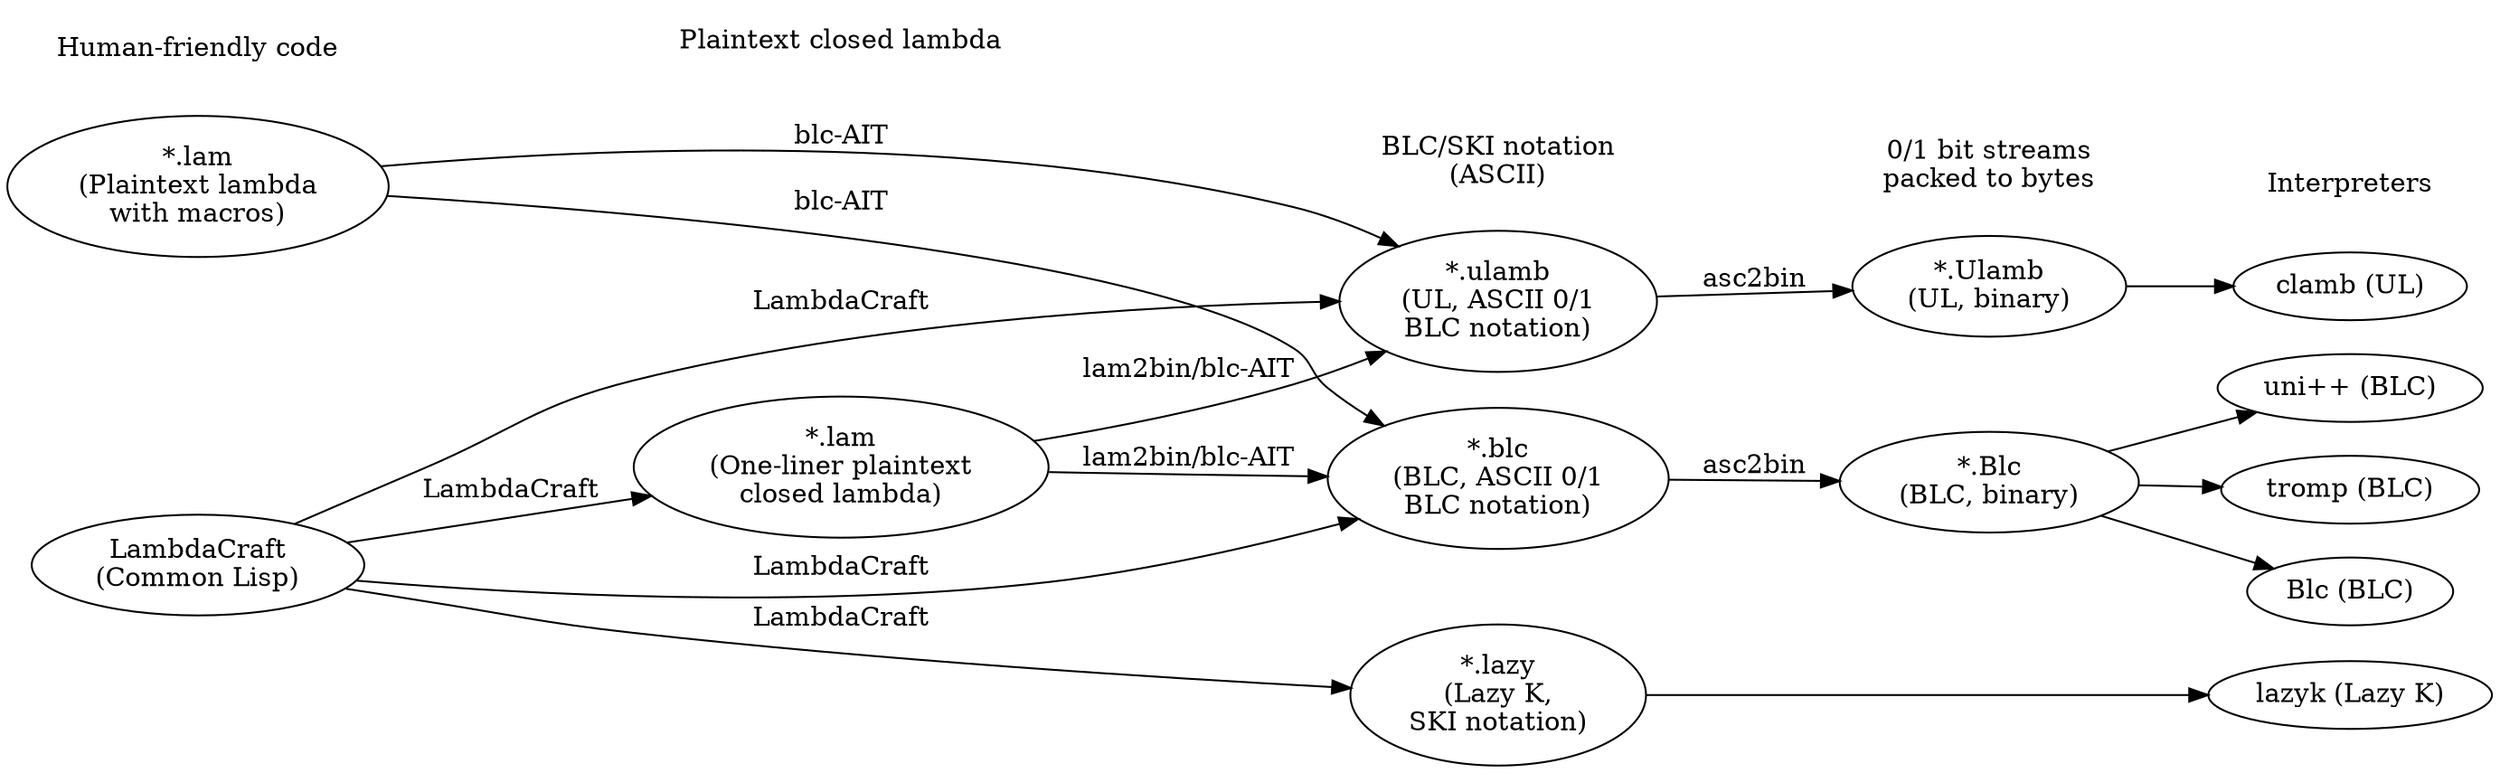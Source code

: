 digraph G {
    rankdir=LR
    {
        rank = same;
        lambdacraft [label="LambdaCraft\n(Common Lisp)"]
        lam [label="*.lam\n(Plaintext lambda\nwith macros)"]
        __l1 [label="Human-friendly code" shape="plaintext"]
    }

    {        
        rank = same;
        lam_oneline [label="*.lam\n(One-liner plaintext\nclosed lambda)"]
        __l2 [label="Plaintext closed lambda" shape="plaintext"]
    }

    {
        rank = same;
        blc [label="*.blc\n(BLC, ASCII 0/1\nBLC notation)"]
        ulamb [label="*.ulamb\n(UL, ASCII 0/1\nBLC notation)"]
        lazy [label="*.lazy\n(Lazy K,\nSKI notation)"]
        __l3 [label="BLC/SKI notation\n(ASCII)" shape="plaintext"]
    }

    {
        rank = same;
        Blc [label="*.Blc\n(BLC, binary)"]
        Ulamb [label="*.Ulamb\n(UL, binary)"]
        __l4 [label="0/1 bit streams\npacked to bytes" shape="plaintext"]
    }

    {
        rank = same;
        Blc_interpreter [label="Blc (BLC)"]
        unipp [label="uni++ (BLC)"]
        tromp [label="tromp (BLC)"]
        clamb [label="clamb (UL)"]
        lazyk [label="lazyk (Lazy K)"]
        __l5 [label="Interpreters" shape="plaintext"]
    }


    lam_oneline -> blc   [label="lam2bin/blc-AIT"]
    lam_oneline -> ulamb [label="lam2bin/blc-AIT"]
    lam -> blc [label="blc-AIT"]
    lam -> ulamb [label="blc-AIT"]
    lambdacraft -> blc [label="LambdaCraft"]
    lambdacraft -> ulamb [label="LambdaCraft"]
    lambdacraft -> lazy [label="LambdaCraft"]
    lambdacraft -> lam_oneline [label="LambdaCraft"]

    blc -> Blc [label="asc2bin"]
    ulamb -> Ulamb [label="asc2bin"]

    Blc -> Blc_interpreter
    Blc -> unipp
    Blc -> tromp
    Ulamb -> clamb
    lazy -> lazyk
}
